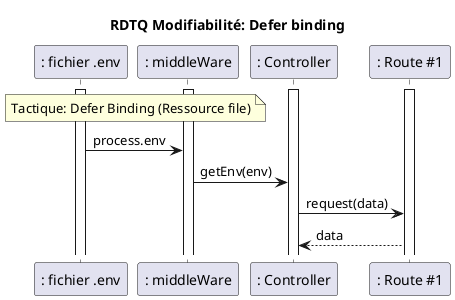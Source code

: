 @startuml
title RDTQ Modifiabilité: Defer binding

participant ": fichier .env" as env
participant ": middleWare" as mw
participant ": Controller" as controller
participant ": Route #1" as r1


note over env, mw: Tactique: Defer Binding (Ressource file)

activate env
activate mw
activate controller
activate r1

note left : scénario d'un call api d'utilisateur, \n Example général d'une requete fait par l'utilisateur pour démontrer \n l'augmentation de la cohésion et la réduction de couplage.

env -> mw: process.env
mw -> controller: getEnv(env)
controller-> r1: request(data)
r1 --> controller: data

@enduml
